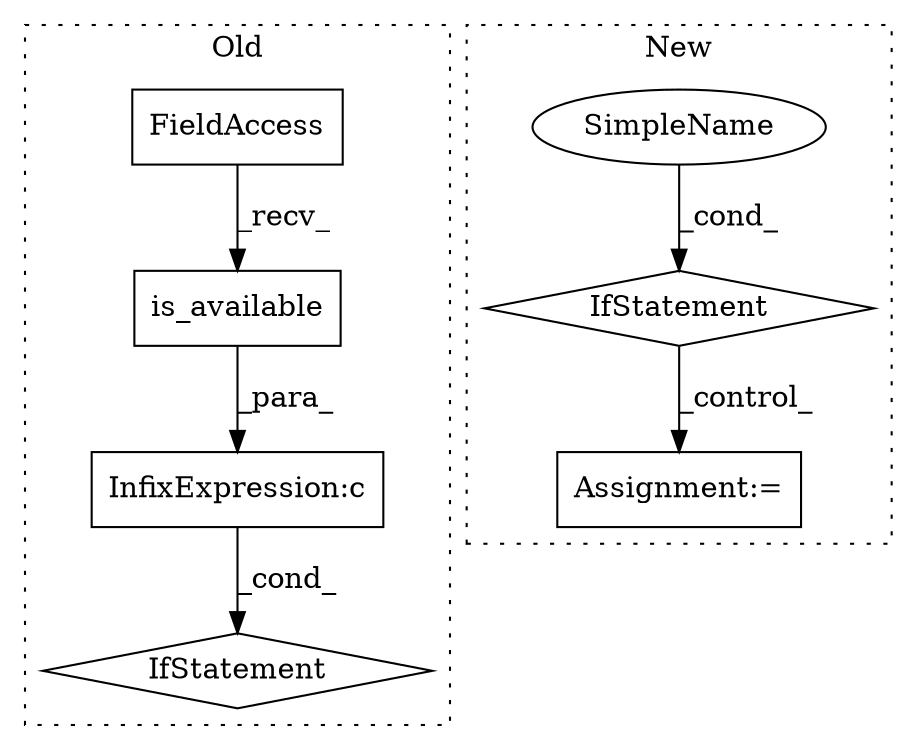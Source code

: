 digraph G {
subgraph cluster0 {
1 [label="is_available" a="32" s="3159" l="14" shape="box"];
3 [label="FieldAccess" a="22" s="3148" l="10" shape="box"];
4 [label="IfStatement" a="25" s="3117,3173" l="4,2" shape="diamond"];
5 [label="InfixExpression:c" a="27" s="3144" l="4" shape="box"];
label = "Old";
style="dotted";
}
subgraph cluster1 {
2 [label="IfStatement" a="25" s="3752,3793" l="4,2" shape="diamond"];
6 [label="SimpleName" a="42" s="" l="" shape="ellipse"];
7 [label="Assignment:=" a="7" s="3810" l="1" shape="box"];
label = "New";
style="dotted";
}
1 -> 5 [label="_para_"];
2 -> 7 [label="_control_"];
3 -> 1 [label="_recv_"];
5 -> 4 [label="_cond_"];
6 -> 2 [label="_cond_"];
}